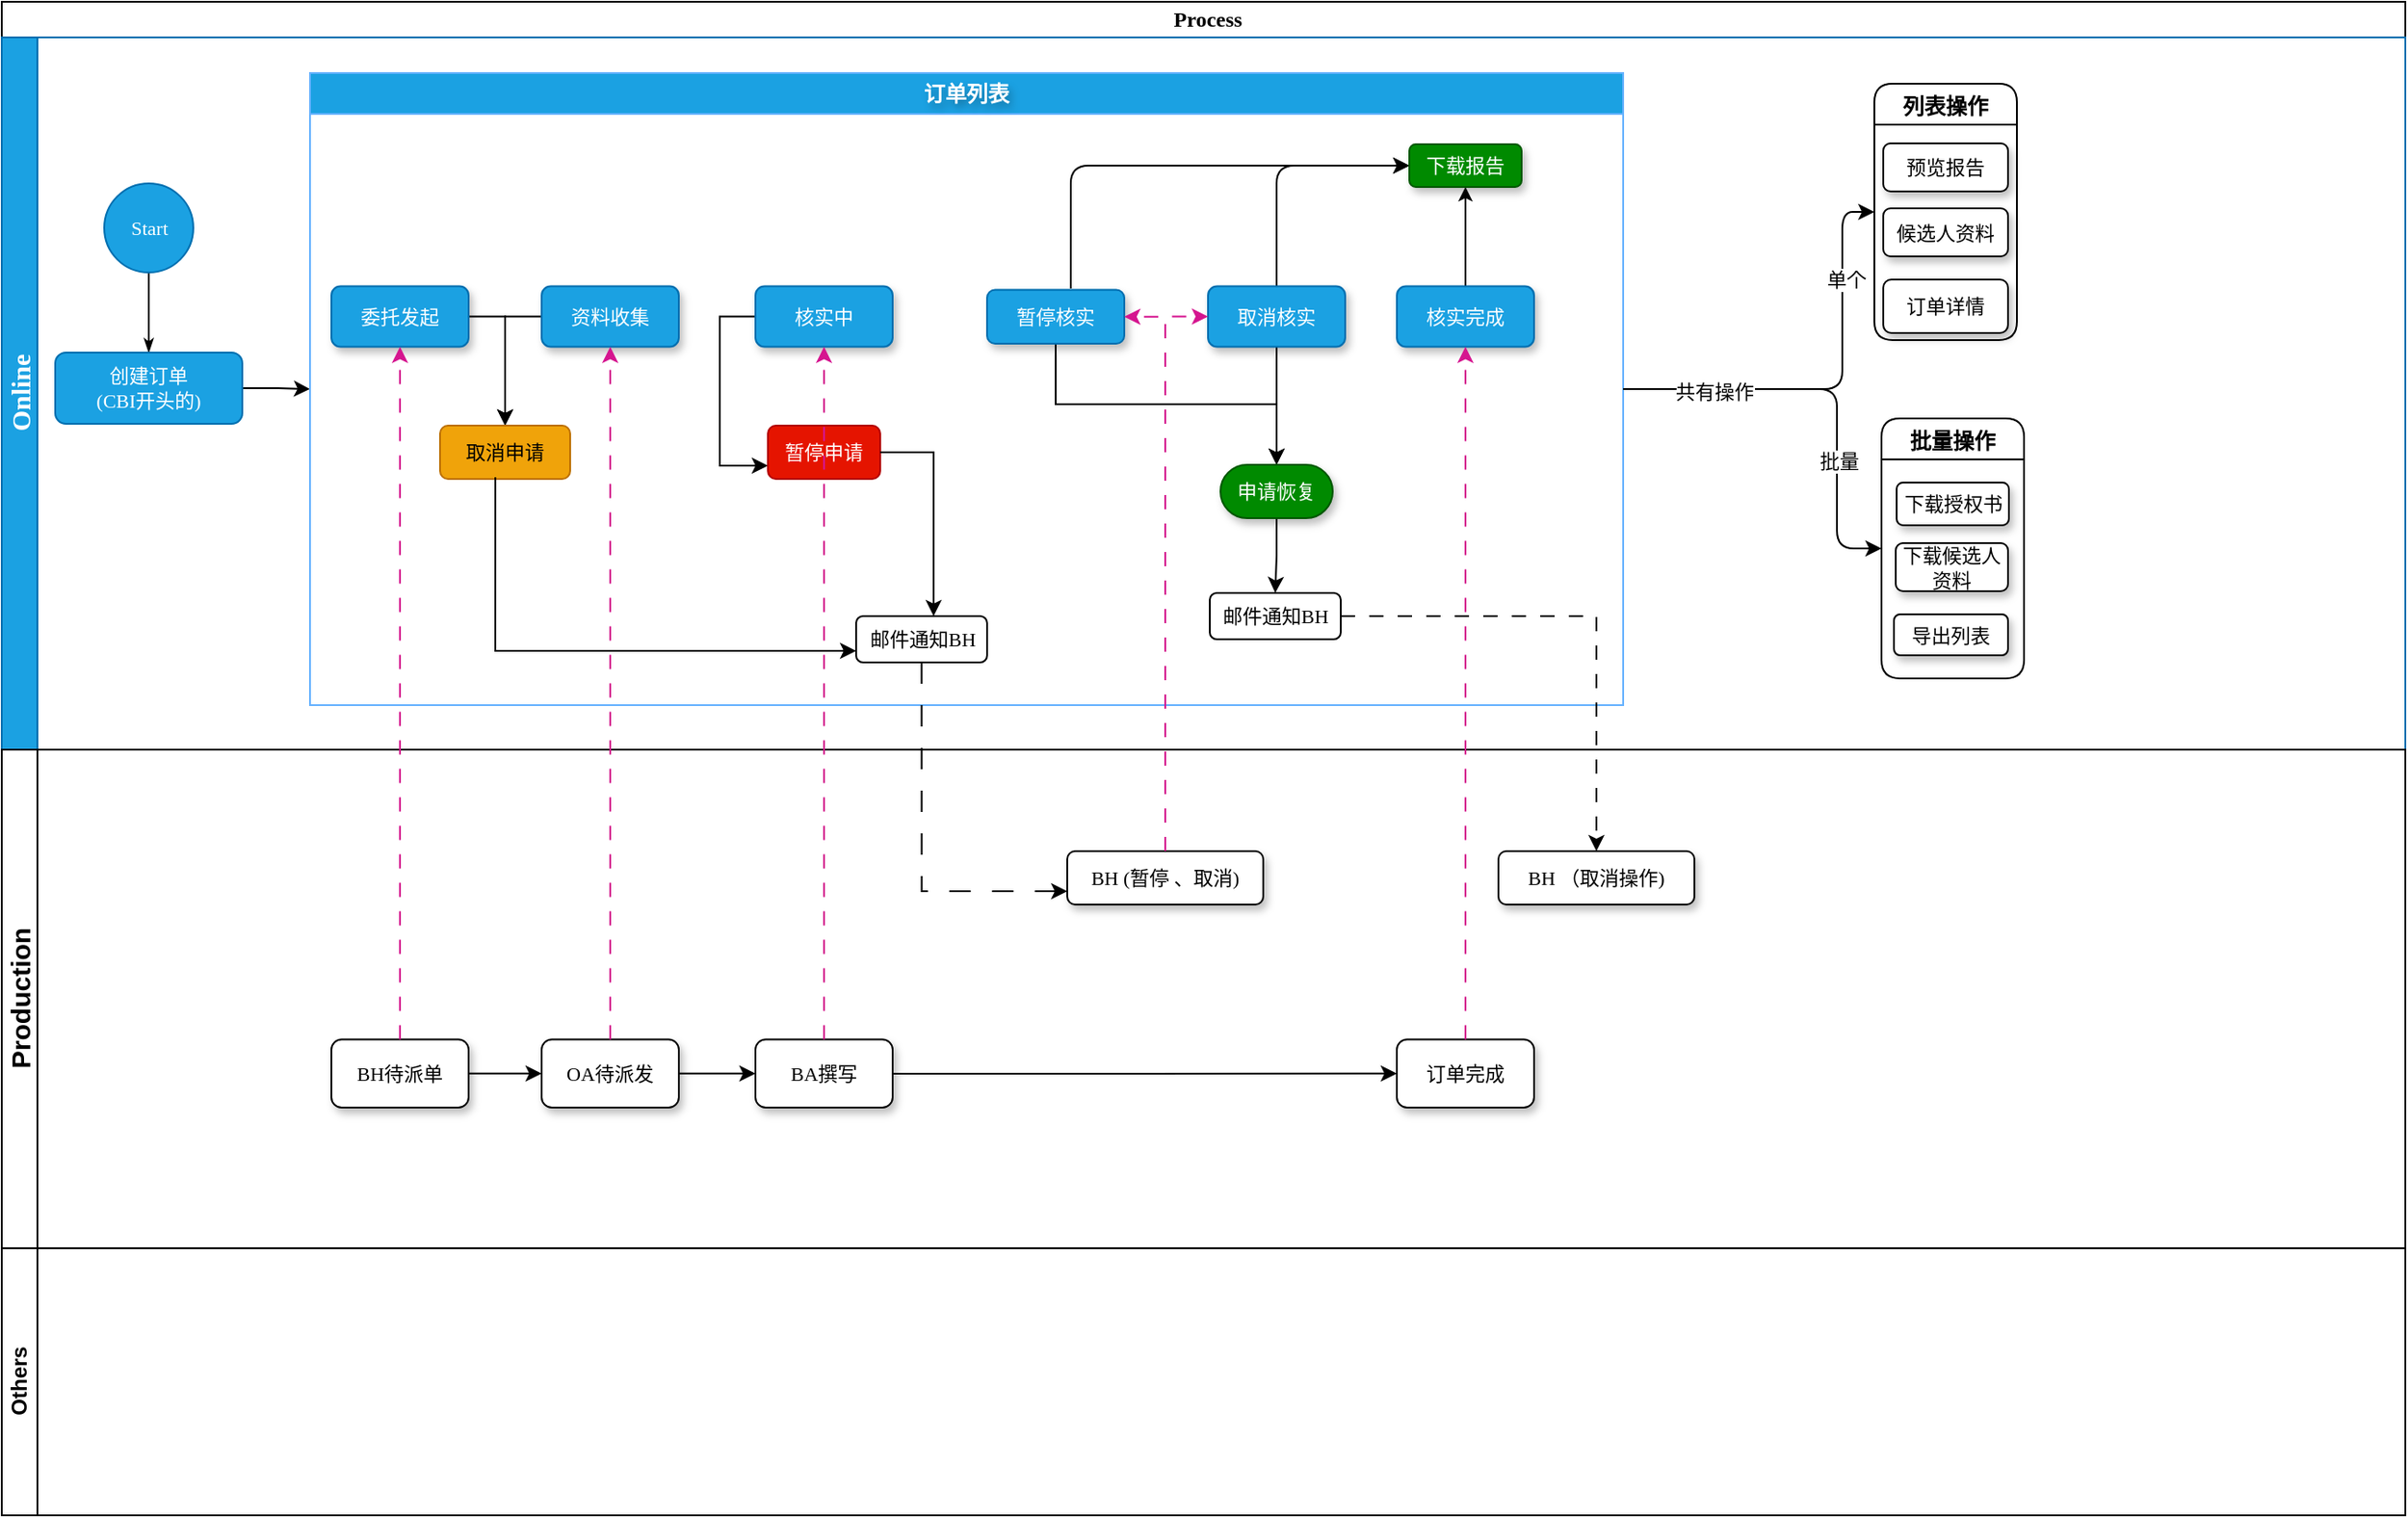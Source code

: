 <mxfile version="24.7.7">
  <diagram name="Page-1" id="c7488fd3-1785-93aa-aadb-54a6760d102a">
    <mxGraphModel dx="1426" dy="749" grid="1" gridSize="10" guides="1" tooltips="1" connect="1" arrows="1" fold="1" page="1" pageScale="1" pageWidth="1100" pageHeight="850" background="none" math="0" shadow="0">
      <root>
        <mxCell id="0" />
        <mxCell id="1" parent="0" />
        <mxCell id="2b4e8129b02d487f-1" value="&amp;nbsp;Process" style="swimlane;html=1;childLayout=stackLayout;horizontal=1;startSize=20;horizontalStack=0;rounded=0;shadow=0;labelBackgroundColor=default;strokeWidth=1;fontFamily=Verdana;fontSize=12;align=center;" parent="1" vertex="1">
          <mxGeometry y="80" width="1349" height="850" as="geometry" />
        </mxCell>
        <mxCell id="2b4e8129b02d487f-2" value="&lt;font face=&quot;Verdana&quot; style=&quot;font-size: 15px;&quot;&gt;&lt;b style=&quot;&quot;&gt;Online&lt;/b&gt;&lt;/font&gt;" style="swimlane;html=1;startSize=20;horizontal=0;fontSize=12;fontStyle=0;fillColor=#1ba1e2;strokeColor=#006EAF;fontColor=#ffffff;fillStyle=auto;" parent="2b4e8129b02d487f-1" vertex="1">
          <mxGeometry y="20" width="1349" height="400" as="geometry">
            <mxRectangle y="20" width="1349" height="30" as="alternateBounds" />
          </mxGeometry>
        </mxCell>
        <mxCell id="Jwhx34OBtB9swdhGf9xD-125" value="&lt;p style=&quot;line-height: 100%;&quot;&gt;列表操作&lt;/p&gt;" style="swimlane;whiteSpace=wrap;html=1;rounded=1;shadow=0;" vertex="1" parent="2b4e8129b02d487f-2">
          <mxGeometry x="1051" y="26" width="80" height="144" as="geometry" />
        </mxCell>
        <mxCell id="Jwhx34OBtB9swdhGf9xD-112" value="&lt;p style=&quot;line-height: 110%;&quot;&gt;预览报告&lt;/p&gt;" style="rounded=1;whiteSpace=wrap;html=1;shadow=1;labelBackgroundColor=none;strokeWidth=1;fontFamily=Verdana;fontSize=11;align=center;" vertex="1" parent="Jwhx34OBtB9swdhGf9xD-125">
          <mxGeometry x="5" y="33.5" width="70" height="27" as="geometry" />
        </mxCell>
        <mxCell id="Jwhx34OBtB9swdhGf9xD-114" value="候选人资料" style="rounded=1;whiteSpace=wrap;html=1;shadow=1;labelBackgroundColor=none;strokeWidth=1;fontFamily=Verdana;fontSize=11;align=center;" vertex="1" parent="Jwhx34OBtB9swdhGf9xD-125">
          <mxGeometry x="5" y="70" width="70" height="27" as="geometry" />
        </mxCell>
        <mxCell id="Jwhx34OBtB9swdhGf9xD-115" value="&lt;p style=&quot;line-height: 100%;&quot;&gt;订单详情&lt;/p&gt;" style="rounded=1;whiteSpace=wrap;html=1;shadow=1;labelBackgroundColor=none;strokeWidth=1;fontFamily=Verdana;fontSize=11;align=center;" vertex="1" parent="Jwhx34OBtB9swdhGf9xD-125">
          <mxGeometry x="5" y="110" width="70" height="30" as="geometry" />
        </mxCell>
        <mxCell id="2b4e8129b02d487f-18" style="edgeStyle=orthogonalEdgeStyle;rounded=0;html=1;labelBackgroundColor=none;startArrow=none;startFill=0;startSize=5;endArrow=classicThin;endFill=1;endSize=5;jettySize=auto;orthogonalLoop=1;strokeWidth=1;fontFamily=Verdana;fontSize=8" parent="2b4e8129b02d487f-2" source="2b4e8129b02d487f-5" target="2b4e8129b02d487f-6" edge="1">
          <mxGeometry relative="1" as="geometry" />
        </mxCell>
        <mxCell id="2b4e8129b02d487f-5" value="&lt;font style=&quot;font-size: 11px;&quot;&gt;Start&lt;/font&gt;" style="ellipse;whiteSpace=wrap;html=1;rounded=0;shadow=0;labelBackgroundColor=none;strokeWidth=1;fontFamily=Verdana;fontSize=8;align=center;fillColor=#1ba1e2;fontColor=#ffffff;strokeColor=#006EAF;" parent="2b4e8129b02d487f-2" vertex="1">
          <mxGeometry x="57.5" y="82" width="50" height="50" as="geometry" />
        </mxCell>
        <mxCell id="Jwhx34OBtB9swdhGf9xD-63" value="" style="edgeStyle=orthogonalEdgeStyle;rounded=0;orthogonalLoop=1;jettySize=auto;html=1;entryX=0;entryY=0.5;entryDx=0;entryDy=0;" edge="1" parent="2b4e8129b02d487f-2" source="2b4e8129b02d487f-6" target="Jwhx34OBtB9swdhGf9xD-15">
          <mxGeometry relative="1" as="geometry" />
        </mxCell>
        <mxCell id="2b4e8129b02d487f-6" value="&lt;font style=&quot;font-size: 11px;&quot;&gt;创建订单&lt;br&gt;(CBI开头的)&lt;/font&gt;" style="rounded=1;whiteSpace=wrap;html=1;shadow=0;labelBackgroundColor=none;strokeWidth=1;fontFamily=Verdana;fontSize=8;align=center;direction=south;fillColor=#1ba1e2;fontColor=#ffffff;strokeColor=#006EAF;" parent="2b4e8129b02d487f-2" vertex="1">
          <mxGeometry x="30" y="177" width="105" height="40" as="geometry" />
        </mxCell>
        <mxCell id="Jwhx34OBtB9swdhGf9xD-167" style="edgeStyle=orthogonalEdgeStyle;rounded=1;orthogonalLoop=1;jettySize=auto;html=1;entryX=0;entryY=0.5;entryDx=0;entryDy=0;exitX=1;exitY=0.5;exitDx=0;exitDy=0;curved=0;" edge="1" parent="2b4e8129b02d487f-2" source="Jwhx34OBtB9swdhGf9xD-15" target="Jwhx34OBtB9swdhGf9xD-125">
          <mxGeometry relative="1" as="geometry">
            <mxPoint x="890" y="210" as="sourcePoint" />
            <Array as="points">
              <mxPoint x="1033" y="198" />
              <mxPoint x="1033" y="98" />
            </Array>
          </mxGeometry>
        </mxCell>
        <mxCell id="Jwhx34OBtB9swdhGf9xD-171" value="单个" style="edgeLabel;html=1;align=center;verticalAlign=middle;resizable=0;points=[];" vertex="1" connectable="0" parent="Jwhx34OBtB9swdhGf9xD-167">
          <mxGeometry x="0.535" y="-1" relative="1" as="geometry">
            <mxPoint x="1" as="offset" />
          </mxGeometry>
        </mxCell>
        <mxCell id="Jwhx34OBtB9swdhGf9xD-15" value="订单列表" style="swimlane;whiteSpace=wrap;fillColor=#1ba1e2;strokeColor=#66B2FF;fontColor=#ffffff;labelBackgroundColor=none;textShadow=1;html=1;perimeterSpacing=0;" vertex="1" parent="2b4e8129b02d487f-2">
          <mxGeometry x="173" y="20" width="737" height="355" as="geometry" />
        </mxCell>
        <mxCell id="Jwhx34OBtB9swdhGf9xD-177" style="edgeStyle=orthogonalEdgeStyle;rounded=0;orthogonalLoop=1;jettySize=auto;html=1;entryX=0.5;entryY=0;entryDx=0;entryDy=0;exitX=1;exitY=0.5;exitDx=0;exitDy=0;" edge="1" parent="Jwhx34OBtB9swdhGf9xD-15" source="2b4e8129b02d487f-7" target="Jwhx34OBtB9swdhGf9xD-129">
          <mxGeometry relative="1" as="geometry" />
        </mxCell>
        <mxCell id="2b4e8129b02d487f-7" value="&lt;font style=&quot;font-size: 11px;&quot;&gt;委托发起&lt;/font&gt;" style="rounded=1;whiteSpace=wrap;html=1;shadow=1;labelBackgroundColor=none;strokeWidth=1;fontFamily=Verdana;fontSize=11;align=center;fillColor=#1ba1e2;fontColor=#ffffff;strokeColor=#006EAF;" parent="Jwhx34OBtB9swdhGf9xD-15" vertex="1">
          <mxGeometry x="12" y="119.75" width="77" height="34" as="geometry" />
        </mxCell>
        <mxCell id="Jwhx34OBtB9swdhGf9xD-178" style="edgeStyle=orthogonalEdgeStyle;rounded=0;orthogonalLoop=1;jettySize=auto;html=1;exitX=0;exitY=0.5;exitDx=0;exitDy=0;entryX=0.5;entryY=0;entryDx=0;entryDy=0;" edge="1" parent="Jwhx34OBtB9swdhGf9xD-15" source="Jwhx34OBtB9swdhGf9xD-79" target="Jwhx34OBtB9swdhGf9xD-129">
          <mxGeometry relative="1" as="geometry">
            <mxPoint x="277" y="50" as="targetPoint" />
          </mxGeometry>
        </mxCell>
        <mxCell id="Jwhx34OBtB9swdhGf9xD-79" value="资料收集" style="rounded=1;whiteSpace=wrap;html=1;shadow=1;labelBackgroundColor=none;strokeWidth=1;fontFamily=Verdana;fontSize=11;align=center;fillColor=#1ba1e2;fontColor=#ffffff;strokeColor=#006EAF;" vertex="1" parent="Jwhx34OBtB9swdhGf9xD-15">
          <mxGeometry x="130" y="119.75" width="77" height="34" as="geometry" />
        </mxCell>
        <mxCell id="Jwhx34OBtB9swdhGf9xD-188" style="edgeStyle=orthogonalEdgeStyle;rounded=0;orthogonalLoop=1;jettySize=auto;html=1;entryX=0;entryY=0.75;entryDx=0;entryDy=0;exitX=0;exitY=0.5;exitDx=0;exitDy=0;" edge="1" parent="Jwhx34OBtB9swdhGf9xD-15" source="Jwhx34OBtB9swdhGf9xD-80" target="Jwhx34OBtB9swdhGf9xD-147">
          <mxGeometry relative="1" as="geometry">
            <Array as="points">
              <mxPoint x="230" y="137" />
              <mxPoint x="230" y="221" />
            </Array>
          </mxGeometry>
        </mxCell>
        <mxCell id="Jwhx34OBtB9swdhGf9xD-80" value="核实中" style="rounded=1;whiteSpace=wrap;html=1;shadow=1;labelBackgroundColor=none;strokeWidth=1;fontFamily=Verdana;fontSize=11;align=center;fillColor=#1ba1e2;fontColor=#ffffff;strokeColor=#006EAF;" vertex="1" parent="Jwhx34OBtB9swdhGf9xD-15">
          <mxGeometry x="250" y="119.75" width="77" height="34" as="geometry" />
        </mxCell>
        <mxCell id="Jwhx34OBtB9swdhGf9xD-187" style="edgeStyle=orthogonalEdgeStyle;rounded=1;orthogonalLoop=1;jettySize=auto;html=1;entryX=0;entryY=0.5;entryDx=0;entryDy=0;exitX=0.61;exitY=-0.025;exitDx=0;exitDy=0;exitPerimeter=0;curved=0;" edge="1" parent="Jwhx34OBtB9swdhGf9xD-15" source="Jwhx34OBtB9swdhGf9xD-81" target="Jwhx34OBtB9swdhGf9xD-183">
          <mxGeometry relative="1" as="geometry" />
        </mxCell>
        <mxCell id="Jwhx34OBtB9swdhGf9xD-191" style="edgeStyle=orthogonalEdgeStyle;rounded=0;orthogonalLoop=1;jettySize=auto;html=1;entryX=0.5;entryY=0;entryDx=0;entryDy=0;exitX=0.5;exitY=1;exitDx=0;exitDy=0;" edge="1" parent="Jwhx34OBtB9swdhGf9xD-15" source="Jwhx34OBtB9swdhGf9xD-81" target="Jwhx34OBtB9swdhGf9xD-190">
          <mxGeometry relative="1" as="geometry">
            <mxPoint x="500" y="220" as="targetPoint" />
          </mxGeometry>
        </mxCell>
        <mxCell id="Jwhx34OBtB9swdhGf9xD-81" value="暂停核实" style="rounded=1;whiteSpace=wrap;html=1;shadow=1;labelBackgroundColor=none;strokeWidth=1;fontFamily=Verdana;fontSize=11;align=center;fillColor=#1ba1e2;fontColor=#ffffff;strokeColor=#006EAF;" vertex="1" parent="Jwhx34OBtB9swdhGf9xD-15">
          <mxGeometry x="380" y="121.75" width="77" height="30.25" as="geometry" />
        </mxCell>
        <mxCell id="Jwhx34OBtB9swdhGf9xD-186" style="edgeStyle=orthogonalEdgeStyle;rounded=1;orthogonalLoop=1;jettySize=auto;html=1;entryX=0;entryY=0.5;entryDx=0;entryDy=0;exitX=0.5;exitY=0;exitDx=0;exitDy=0;curved=0;" edge="1" parent="Jwhx34OBtB9swdhGf9xD-15" source="Jwhx34OBtB9swdhGf9xD-82" target="Jwhx34OBtB9swdhGf9xD-183">
          <mxGeometry relative="1" as="geometry" />
        </mxCell>
        <mxCell id="Jwhx34OBtB9swdhGf9xD-194" style="edgeStyle=orthogonalEdgeStyle;rounded=0;orthogonalLoop=1;jettySize=auto;html=1;" edge="1" parent="Jwhx34OBtB9swdhGf9xD-15" source="Jwhx34OBtB9swdhGf9xD-82" target="Jwhx34OBtB9swdhGf9xD-190">
          <mxGeometry relative="1" as="geometry" />
        </mxCell>
        <mxCell id="Jwhx34OBtB9swdhGf9xD-82" value="取消核实" style="rounded=1;whiteSpace=wrap;html=1;shadow=1;labelBackgroundColor=none;strokeWidth=1;fontFamily=Verdana;fontSize=11;align=center;fillColor=#1ba1e2;fontColor=#ffffff;strokeColor=#006EAF;" vertex="1" parent="Jwhx34OBtB9swdhGf9xD-15">
          <mxGeometry x="504" y="119.75" width="77" height="34" as="geometry" />
        </mxCell>
        <mxCell id="Jwhx34OBtB9swdhGf9xD-184" value="" style="edgeStyle=orthogonalEdgeStyle;rounded=0;orthogonalLoop=1;jettySize=auto;html=1;endSize=5;startSize=5;" edge="1" parent="Jwhx34OBtB9swdhGf9xD-15" source="Jwhx34OBtB9swdhGf9xD-83" target="Jwhx34OBtB9swdhGf9xD-183">
          <mxGeometry relative="1" as="geometry" />
        </mxCell>
        <mxCell id="Jwhx34OBtB9swdhGf9xD-83" value="核实完成" style="rounded=1;whiteSpace=wrap;html=1;shadow=1;labelBackgroundColor=none;strokeWidth=1;fontFamily=Verdana;fontSize=11;align=center;fillColor=#1ba1e2;fontColor=#ffffff;strokeColor=#006EAF;" vertex="1" parent="Jwhx34OBtB9swdhGf9xD-15">
          <mxGeometry x="610" y="119.75" width="77" height="34" as="geometry" />
        </mxCell>
        <mxCell id="Jwhx34OBtB9swdhGf9xD-129" value="取消申请" style="rounded=1;whiteSpace=wrap;html=1;shadow=0;labelBackgroundColor=none;strokeWidth=1;fontFamily=Verdana;fontSize=11;align=center;glass=0;fillColor=#f0a30a;fontColor=#000000;strokeColor=#BD7000;" vertex="1" parent="Jwhx34OBtB9swdhGf9xD-15">
          <mxGeometry x="73" y="198" width="73" height="30" as="geometry" />
        </mxCell>
        <mxCell id="Jwhx34OBtB9swdhGf9xD-147" value="暂停申请" style="rounded=1;whiteSpace=wrap;html=1;shadow=0;labelBackgroundColor=none;strokeWidth=1;fontFamily=Verdana;fontSize=11;align=center;fillColor=#e51400;fontColor=#ffffff;strokeColor=#B20000;" vertex="1" parent="Jwhx34OBtB9swdhGf9xD-15">
          <mxGeometry x="257" y="198" width="63" height="30" as="geometry" />
        </mxCell>
        <mxCell id="Jwhx34OBtB9swdhGf9xD-183" value="下载报告" style="rounded=1;whiteSpace=wrap;html=1;shadow=1;labelBackgroundColor=none;strokeWidth=1;fontFamily=Verdana;fontSize=11;align=center;fillColor=#008a00;strokeColor=#005700;fontColor=#ffffff;" vertex="1" parent="Jwhx34OBtB9swdhGf9xD-15">
          <mxGeometry x="617" y="40" width="63" height="24" as="geometry" />
        </mxCell>
        <mxCell id="Jwhx34OBtB9swdhGf9xD-197" value="" style="edgeStyle=orthogonalEdgeStyle;rounded=0;orthogonalLoop=1;jettySize=auto;html=1;" edge="1" parent="Jwhx34OBtB9swdhGf9xD-15" source="Jwhx34OBtB9swdhGf9xD-190" target="Jwhx34OBtB9swdhGf9xD-195">
          <mxGeometry relative="1" as="geometry" />
        </mxCell>
        <mxCell id="Jwhx34OBtB9swdhGf9xD-190" value="申请恢复" style="rounded=1;whiteSpace=wrap;html=1;shadow=1;labelBackgroundColor=none;strokeWidth=1;fontFamily=Verdana;fontSize=11;align=center;fillColor=#008a00;strokeColor=#005700;fontColor=#ffffff;arcSize=50;" vertex="1" parent="Jwhx34OBtB9swdhGf9xD-15">
          <mxGeometry x="511" y="220" width="63" height="30" as="geometry" />
        </mxCell>
        <mxCell id="Jwhx34OBtB9swdhGf9xD-195" value="邮件通知BH" style="whiteSpace=wrap;html=1;fontSize=11;fontFamily=Verdana;rounded=1;shadow=0;labelBackgroundColor=none;strokeWidth=1;glass=0;" vertex="1" parent="Jwhx34OBtB9swdhGf9xD-15">
          <mxGeometry x="505" y="292" width="73.5" height="26" as="geometry" />
        </mxCell>
        <mxCell id="Jwhx34OBtB9swdhGf9xD-148" value="邮件通知BH" style="whiteSpace=wrap;html=1;fontSize=11;fontFamily=Verdana;rounded=1;shadow=0;labelBackgroundColor=none;strokeWidth=1;glass=0;" vertex="1" parent="Jwhx34OBtB9swdhGf9xD-15">
          <mxGeometry x="306.5" y="305" width="73.5" height="26" as="geometry" />
        </mxCell>
        <mxCell id="Jwhx34OBtB9swdhGf9xD-182" style="edgeStyle=orthogonalEdgeStyle;rounded=0;orthogonalLoop=1;jettySize=auto;html=1;" edge="1" parent="Jwhx34OBtB9swdhGf9xD-15" source="Jwhx34OBtB9swdhGf9xD-147" target="Jwhx34OBtB9swdhGf9xD-148">
          <mxGeometry relative="1" as="geometry">
            <Array as="points">
              <mxPoint x="350" y="213" />
            </Array>
          </mxGeometry>
        </mxCell>
        <mxCell id="Jwhx34OBtB9swdhGf9xD-181" style="edgeStyle=orthogonalEdgeStyle;rounded=0;orthogonalLoop=1;jettySize=auto;html=1;entryX=0;entryY=0.75;entryDx=0;entryDy=0;exitX=0.425;exitY=0.967;exitDx=0;exitDy=0;exitPerimeter=0;" edge="1" parent="Jwhx34OBtB9swdhGf9xD-15" source="Jwhx34OBtB9swdhGf9xD-129" target="Jwhx34OBtB9swdhGf9xD-148">
          <mxGeometry relative="1" as="geometry" />
        </mxCell>
        <mxCell id="2b4e8129b02d487f-4" value="&lt;font style=&quot;font-size: 15px;&quot;&gt;Production&lt;/font&gt;" style="swimlane;html=1;startSize=20;horizontal=0;" parent="2b4e8129b02d487f-1" vertex="1">
          <mxGeometry y="420" width="1349" height="280" as="geometry">
            <mxRectangle y="240" width="1350" height="30" as="alternateBounds" />
          </mxGeometry>
        </mxCell>
        <mxCell id="Jwhx34OBtB9swdhGf9xD-88" value="订单完成" style="rounded=1;whiteSpace=wrap;html=1;shadow=1;labelBackgroundColor=none;strokeWidth=1;fontFamily=Verdana;fontSize=11;align=center;" vertex="1" parent="2b4e8129b02d487f-4">
          <mxGeometry x="783" y="162.75" width="77" height="38.25" as="geometry" />
        </mxCell>
        <mxCell id="Jwhx34OBtB9swdhGf9xD-86" value="BH待派单" style="rounded=1;whiteSpace=wrap;html=1;shadow=1;labelBackgroundColor=none;strokeWidth=1;fontFamily=Verdana;fontSize=11;align=center;" vertex="1" parent="2b4e8129b02d487f-4">
          <mxGeometry x="185" y="162.75" width="77" height="38.25" as="geometry" />
        </mxCell>
        <mxCell id="Jwhx34OBtB9swdhGf9xD-172" value="BH (暂停 、取消)" style="rounded=1;whiteSpace=wrap;html=1;shadow=1;labelBackgroundColor=none;strokeWidth=1;fontFamily=Verdana;fontSize=11;align=center;" vertex="1" parent="2b4e8129b02d487f-4">
          <mxGeometry x="598" y="57" width="110" height="30" as="geometry" />
        </mxCell>
        <mxCell id="Jwhx34OBtB9swdhGf9xD-202" value="BH （取消操作)" style="rounded=1;whiteSpace=wrap;html=1;shadow=1;labelBackgroundColor=none;strokeWidth=1;fontFamily=Verdana;fontSize=11;align=center;" vertex="1" parent="2b4e8129b02d487f-4">
          <mxGeometry x="840" y="57" width="110" height="30" as="geometry" />
        </mxCell>
        <mxCell id="2b4e8129b02d487f-3" value="Others" style="swimlane;html=1;startSize=20;horizontal=0;" parent="2b4e8129b02d487f-1" vertex="1">
          <mxGeometry y="700" width="1349" height="150" as="geometry">
            <mxRectangle y="240" width="1350" height="30" as="alternateBounds" />
          </mxGeometry>
        </mxCell>
        <mxCell id="Jwhx34OBtB9swdhGf9xD-98" value="" style="edgeStyle=orthogonalEdgeStyle;rounded=0;orthogonalLoop=1;jettySize=auto;html=1;" edge="1" parent="2b4e8129b02d487f-3" source="Jwhx34OBtB9swdhGf9xD-85" target="Jwhx34OBtB9swdhGf9xD-87">
          <mxGeometry relative="1" as="geometry" />
        </mxCell>
        <mxCell id="Jwhx34OBtB9swdhGf9xD-85" value="OA待派发" style="rounded=1;whiteSpace=wrap;html=1;shadow=1;labelBackgroundColor=none;strokeWidth=1;fontFamily=Verdana;fontSize=11;align=center;" vertex="1" parent="2b4e8129b02d487f-3">
          <mxGeometry x="303" y="-117.25" width="77" height="38.25" as="geometry" />
        </mxCell>
        <mxCell id="Jwhx34OBtB9swdhGf9xD-87" value="BA撰写" style="rounded=1;whiteSpace=wrap;html=1;shadow=1;labelBackgroundColor=none;strokeWidth=1;fontFamily=Verdana;fontSize=11;align=center;" vertex="1" parent="2b4e8129b02d487f-3">
          <mxGeometry x="423" y="-117.25" width="77" height="38.25" as="geometry" />
        </mxCell>
        <mxCell id="Jwhx34OBtB9swdhGf9xD-93" style="edgeStyle=orthogonalEdgeStyle;rounded=0;orthogonalLoop=1;jettySize=auto;html=1;dashed=1;dashPattern=8 8;strokeColor=#d5158f;" edge="1" parent="2b4e8129b02d487f-1" source="Jwhx34OBtB9swdhGf9xD-86" target="2b4e8129b02d487f-7">
          <mxGeometry relative="1" as="geometry" />
        </mxCell>
        <mxCell id="Jwhx34OBtB9swdhGf9xD-94" style="edgeStyle=orthogonalEdgeStyle;rounded=0;orthogonalLoop=1;jettySize=auto;html=1;dashed=1;dashPattern=8 8;strokeColor=#d5158f;align=center;verticalAlign=middle;fontFamily=Helvetica;fontSize=11;fontColor=default;labelBackgroundColor=default;endArrow=classic;" edge="1" parent="2b4e8129b02d487f-1" source="Jwhx34OBtB9swdhGf9xD-85" target="Jwhx34OBtB9swdhGf9xD-79">
          <mxGeometry relative="1" as="geometry" />
        </mxCell>
        <mxCell id="Jwhx34OBtB9swdhGf9xD-95" style="edgeStyle=orthogonalEdgeStyle;rounded=0;orthogonalLoop=1;jettySize=auto;html=1;entryX=0.5;entryY=1;entryDx=0;entryDy=0;dashed=1;dashPattern=8 8;strokeColor=#d5158f;align=center;verticalAlign=middle;fontFamily=Helvetica;fontSize=11;fontColor=default;labelBackgroundColor=default;endArrow=classic;" edge="1" parent="2b4e8129b02d487f-1" source="Jwhx34OBtB9swdhGf9xD-87" target="Jwhx34OBtB9swdhGf9xD-80">
          <mxGeometry relative="1" as="geometry" />
        </mxCell>
        <mxCell id="Jwhx34OBtB9swdhGf9xD-96" style="edgeStyle=orthogonalEdgeStyle;rounded=0;orthogonalLoop=1;jettySize=auto;html=1;entryX=0.5;entryY=1;entryDx=0;entryDy=0;dashed=1;dashPattern=8 8;strokeColor=#d5158f;align=center;verticalAlign=middle;fontFamily=Helvetica;fontSize=11;fontColor=default;labelBackgroundColor=default;endArrow=classic;" edge="1" parent="2b4e8129b02d487f-1" source="Jwhx34OBtB9swdhGf9xD-88" target="Jwhx34OBtB9swdhGf9xD-83">
          <mxGeometry relative="1" as="geometry" />
        </mxCell>
        <mxCell id="Jwhx34OBtB9swdhGf9xD-97" value="" style="edgeStyle=orthogonalEdgeStyle;rounded=0;orthogonalLoop=1;jettySize=auto;html=1;" edge="1" parent="2b4e8129b02d487f-1" source="Jwhx34OBtB9swdhGf9xD-86" target="Jwhx34OBtB9swdhGf9xD-85">
          <mxGeometry relative="1" as="geometry" />
        </mxCell>
        <mxCell id="Jwhx34OBtB9swdhGf9xD-99" style="edgeStyle=orthogonalEdgeStyle;rounded=0;orthogonalLoop=1;jettySize=auto;html=1;entryX=0;entryY=0.5;entryDx=0;entryDy=0;" edge="1" parent="2b4e8129b02d487f-1" source="Jwhx34OBtB9swdhGf9xD-87" target="Jwhx34OBtB9swdhGf9xD-88">
          <mxGeometry relative="1" as="geometry" />
        </mxCell>
        <mxCell id="Jwhx34OBtB9swdhGf9xD-175" style="edgeStyle=orthogonalEdgeStyle;rounded=0;orthogonalLoop=1;jettySize=auto;html=1;strokeColor=#d5158f;dashed=1;dashPattern=8 8;fillColor=#f8cecc;align=center;verticalAlign=middle;fontFamily=Helvetica;fontSize=11;fontColor=default;labelBackgroundColor=default;endArrow=classic;entryX=0;entryY=0.5;entryDx=0;entryDy=0;" edge="1" parent="2b4e8129b02d487f-1" source="Jwhx34OBtB9swdhGf9xD-172" target="Jwhx34OBtB9swdhGf9xD-82">
          <mxGeometry relative="1" as="geometry">
            <mxPoint x="710" y="200" as="targetPoint" />
          </mxGeometry>
        </mxCell>
        <mxCell id="Jwhx34OBtB9swdhGf9xD-174" style="edgeStyle=orthogonalEdgeStyle;rounded=0;orthogonalLoop=1;jettySize=auto;html=1;dashed=1;dashPattern=8 8;strokeColor=#d5158f;align=center;verticalAlign=middle;fontFamily=Helvetica;fontSize=11;fontColor=default;labelBackgroundColor=default;endArrow=classic;exitX=0.5;exitY=0;exitDx=0;exitDy=0;entryX=1;entryY=0.5;entryDx=0;entryDy=0;" edge="1" parent="2b4e8129b02d487f-1" source="Jwhx34OBtB9swdhGf9xD-172" target="Jwhx34OBtB9swdhGf9xD-81">
          <mxGeometry relative="1" as="geometry">
            <mxPoint x="590" y="200" as="targetPoint" />
          </mxGeometry>
        </mxCell>
        <mxCell id="Jwhx34OBtB9swdhGf9xD-196" style="edgeStyle=orthogonalEdgeStyle;rounded=0;orthogonalLoop=1;jettySize=auto;html=1;entryX=0;entryY=0.75;entryDx=0;entryDy=0;exitX=0.5;exitY=1;exitDx=0;exitDy=0;dashed=1;dashPattern=12 12;" edge="1" parent="2b4e8129b02d487f-1" source="Jwhx34OBtB9swdhGf9xD-148" target="Jwhx34OBtB9swdhGf9xD-172">
          <mxGeometry relative="1" as="geometry" />
        </mxCell>
        <mxCell id="Jwhx34OBtB9swdhGf9xD-203" style="edgeStyle=orthogonalEdgeStyle;rounded=0;orthogonalLoop=1;jettySize=auto;html=1;dashed=1;dashPattern=8 8;" edge="1" parent="2b4e8129b02d487f-1" source="Jwhx34OBtB9swdhGf9xD-195" target="Jwhx34OBtB9swdhGf9xD-202">
          <mxGeometry relative="1" as="geometry" />
        </mxCell>
        <mxCell id="Jwhx34OBtB9swdhGf9xD-155" value="&lt;p style=&quot;line-height: 100%;&quot;&gt;批量操作&lt;/p&gt;" style="swimlane;whiteSpace=wrap;html=1;startSize=23;rounded=1;shadow=0;" vertex="1" parent="1">
          <mxGeometry x="1055" y="314" width="80" height="146" as="geometry" />
        </mxCell>
        <mxCell id="Jwhx34OBtB9swdhGf9xD-157" value="下载候选人资料" style="rounded=1;whiteSpace=wrap;html=1;shadow=1;labelBackgroundColor=none;strokeWidth=1;fontFamily=Verdana;fontSize=11;align=center;" vertex="1" parent="Jwhx34OBtB9swdhGf9xD-155">
          <mxGeometry x="8" y="70" width="63" height="27" as="geometry" />
        </mxCell>
        <mxCell id="Jwhx34OBtB9swdhGf9xD-158" value="&lt;p style=&quot;line-height: 100%;&quot;&gt;导出列表&lt;/p&gt;" style="rounded=1;whiteSpace=wrap;html=1;shadow=1;labelBackgroundColor=none;strokeWidth=1;fontFamily=Verdana;fontSize=11;align=center;" vertex="1" parent="Jwhx34OBtB9swdhGf9xD-155">
          <mxGeometry x="7" y="110" width="64" height="23" as="geometry" />
        </mxCell>
        <mxCell id="Jwhx34OBtB9swdhGf9xD-156" value="&lt;p style=&quot;line-height: 100%;&quot;&gt;下载授权书&lt;/p&gt;" style="rounded=1;whiteSpace=wrap;html=1;shadow=1;labelBackgroundColor=none;strokeWidth=1;fontFamily=Verdana;fontSize=11;align=center;" vertex="1" parent="Jwhx34OBtB9swdhGf9xD-155">
          <mxGeometry x="8.5" y="36" width="63" height="24" as="geometry" />
        </mxCell>
        <mxCell id="Jwhx34OBtB9swdhGf9xD-206" style="edgeStyle=orthogonalEdgeStyle;rounded=1;orthogonalLoop=1;jettySize=auto;html=1;entryX=0;entryY=0.5;entryDx=0;entryDy=0;curved=0;" edge="1" parent="1" source="Jwhx34OBtB9swdhGf9xD-15" target="Jwhx34OBtB9swdhGf9xD-155">
          <mxGeometry relative="1" as="geometry">
            <Array as="points">
              <mxPoint x="1030" y="298" />
              <mxPoint x="1030" y="387" />
            </Array>
          </mxGeometry>
        </mxCell>
        <mxCell id="Jwhx34OBtB9swdhGf9xD-207" value="批量" style="edgeLabel;html=1;align=center;verticalAlign=middle;resizable=0;points=[];" vertex="1" connectable="0" parent="Jwhx34OBtB9swdhGf9xD-206">
          <mxGeometry x="0.369" y="1" relative="1" as="geometry">
            <mxPoint as="offset" />
          </mxGeometry>
        </mxCell>
        <mxCell id="Jwhx34OBtB9swdhGf9xD-208" value="共有操作" style="edgeLabel;html=1;align=center;verticalAlign=middle;resizable=0;points=[];" vertex="1" connectable="0" parent="Jwhx34OBtB9swdhGf9xD-206">
          <mxGeometry x="-0.565" relative="1" as="geometry">
            <mxPoint y="1" as="offset" />
          </mxGeometry>
        </mxCell>
      </root>
    </mxGraphModel>
  </diagram>
</mxfile>
